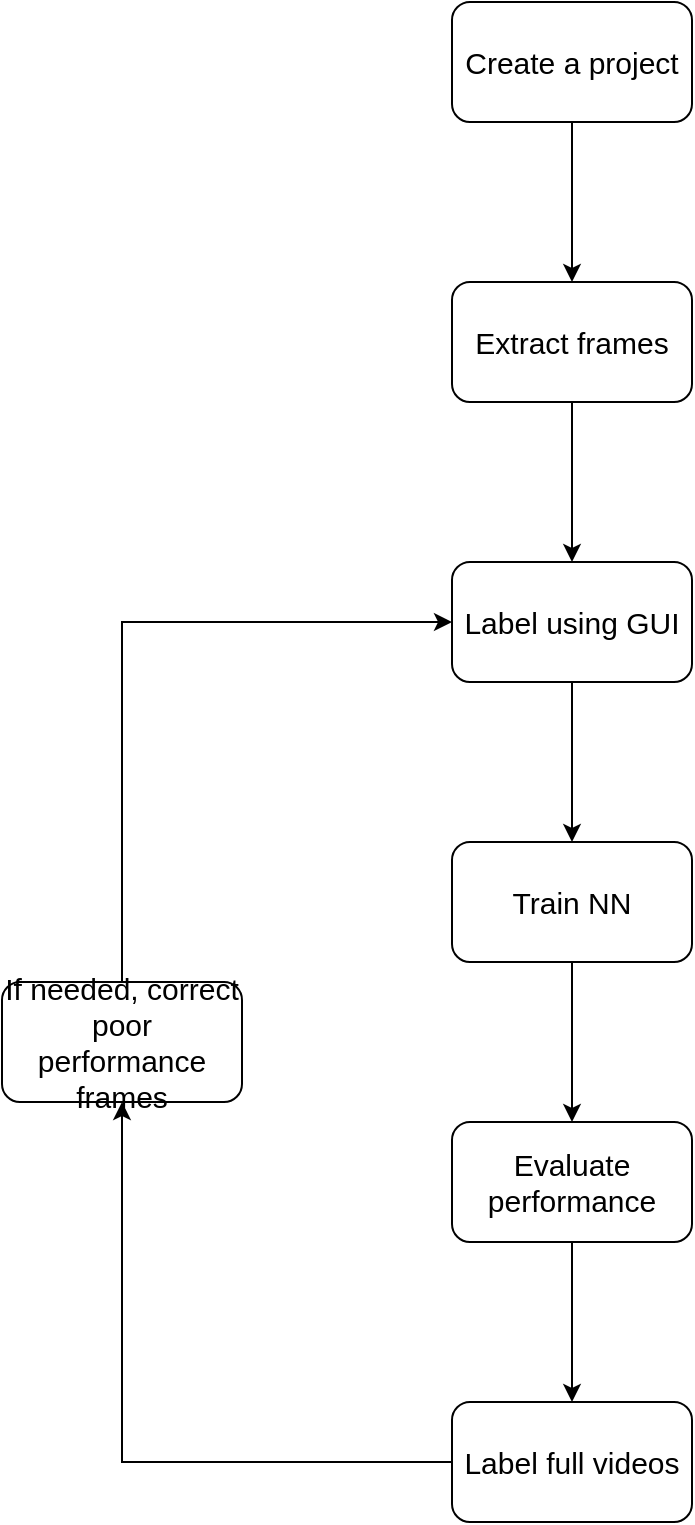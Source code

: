 <mxfile version="13.7.7" type="device" pages="2"><diagram id="kgpKYQtTHZ0yAKxKKP6v" name="Original_DLC_Flow"><mxGraphModel dx="1420" dy="1310" grid="1" gridSize="10" guides="1" tooltips="1" connect="1" arrows="1" fold="1" page="1" pageScale="1" pageWidth="850" pageHeight="1100" math="0" shadow="0"><root><mxCell id="0"/><mxCell id="1" parent="0"/><mxCell id="lLPpWye8_5vOy9rxphR1-3" value="" style="edgeStyle=orthogonalEdgeStyle;rounded=0;orthogonalLoop=1;jettySize=auto;html=1;fontSize=15;" edge="1" parent="1" source="lLPpWye8_5vOy9rxphR1-1" target="lLPpWye8_5vOy9rxphR1-2"><mxGeometry relative="1" as="geometry"/></mxCell><mxCell id="lLPpWye8_5vOy9rxphR1-1" value="Create a project" style="rounded=1;whiteSpace=wrap;html=1;fontSize=15;" vertex="1" parent="1"><mxGeometry x="365" y="60" width="120" height="60" as="geometry"/></mxCell><mxCell id="lLPpWye8_5vOy9rxphR1-5" value="" style="edgeStyle=orthogonalEdgeStyle;rounded=0;orthogonalLoop=1;jettySize=auto;html=1;fontSize=15;" edge="1" parent="1" source="lLPpWye8_5vOy9rxphR1-2" target="lLPpWye8_5vOy9rxphR1-4"><mxGeometry relative="1" as="geometry"/></mxCell><mxCell id="lLPpWye8_5vOy9rxphR1-2" value="Extract frames" style="whiteSpace=wrap;html=1;rounded=1;fontSize=15;" vertex="1" parent="1"><mxGeometry x="365" y="200" width="120" height="60" as="geometry"/></mxCell><mxCell id="lLPpWye8_5vOy9rxphR1-7" value="" style="edgeStyle=orthogonalEdgeStyle;rounded=0;orthogonalLoop=1;jettySize=auto;html=1;fontSize=15;" edge="1" parent="1" source="lLPpWye8_5vOy9rxphR1-4" target="lLPpWye8_5vOy9rxphR1-6"><mxGeometry relative="1" as="geometry"/></mxCell><mxCell id="lLPpWye8_5vOy9rxphR1-4" value="Label using GUI" style="whiteSpace=wrap;html=1;rounded=1;fontSize=15;" vertex="1" parent="1"><mxGeometry x="365" y="340" width="120" height="60" as="geometry"/></mxCell><mxCell id="lLPpWye8_5vOy9rxphR1-9" value="" style="edgeStyle=orthogonalEdgeStyle;rounded=0;orthogonalLoop=1;jettySize=auto;html=1;fontSize=15;" edge="1" parent="1" source="lLPpWye8_5vOy9rxphR1-6" target="lLPpWye8_5vOy9rxphR1-8"><mxGeometry relative="1" as="geometry"/></mxCell><mxCell id="lLPpWye8_5vOy9rxphR1-6" value="Train NN" style="whiteSpace=wrap;html=1;rounded=1;fontSize=15;" vertex="1" parent="1"><mxGeometry x="365" y="480" width="120" height="60" as="geometry"/></mxCell><mxCell id="lLPpWye8_5vOy9rxphR1-11" value="" style="edgeStyle=orthogonalEdgeStyle;rounded=0;orthogonalLoop=1;jettySize=auto;html=1;fontSize=15;" edge="1" parent="1" source="lLPpWye8_5vOy9rxphR1-8" target="lLPpWye8_5vOy9rxphR1-10"><mxGeometry relative="1" as="geometry"/></mxCell><mxCell id="lLPpWye8_5vOy9rxphR1-8" value="Evaluate performance" style="whiteSpace=wrap;html=1;rounded=1;fontSize=15;" vertex="1" parent="1"><mxGeometry x="365" y="620" width="120" height="60" as="geometry"/></mxCell><mxCell id="lLPpWye8_5vOy9rxphR1-14" value="" style="edgeStyle=orthogonalEdgeStyle;rounded=0;orthogonalLoop=1;jettySize=auto;html=1;fontSize=15;" edge="1" parent="1" source="lLPpWye8_5vOy9rxphR1-10" target="lLPpWye8_5vOy9rxphR1-13"><mxGeometry relative="1" as="geometry"/></mxCell><mxCell id="lLPpWye8_5vOy9rxphR1-10" value="Label full videos" style="whiteSpace=wrap;html=1;rounded=1;fontSize=15;" vertex="1" parent="1"><mxGeometry x="365" y="760" width="120" height="60" as="geometry"/></mxCell><mxCell id="lLPpWye8_5vOy9rxphR1-15" style="edgeStyle=orthogonalEdgeStyle;rounded=0;orthogonalLoop=1;jettySize=auto;html=1;entryX=0;entryY=0.5;entryDx=0;entryDy=0;fontSize=15;" edge="1" parent="1" source="lLPpWye8_5vOy9rxphR1-13" target="lLPpWye8_5vOy9rxphR1-4"><mxGeometry relative="1" as="geometry"><Array as="points"><mxPoint x="200" y="370"/></Array></mxGeometry></mxCell><mxCell id="lLPpWye8_5vOy9rxphR1-13" value="If needed, correct poor performance frames" style="whiteSpace=wrap;html=1;rounded=1;fontSize=15;" vertex="1" parent="1"><mxGeometry x="140" y="550" width="120" height="60" as="geometry"/></mxCell></root></mxGraphModel></diagram><diagram name="Modified_DLC_flow" id="KXTHmiN6_YVho9tZqhJk"><mxGraphModel dx="1420" dy="1310" grid="1" gridSize="10" guides="1" tooltips="1" connect="1" arrows="1" fold="1" page="1" pageScale="1" pageWidth="850" pageHeight="1100" math="0" shadow="0"><root><mxCell id="5kzC-LKL454N-7bGoiea-0"/><mxCell id="5kzC-LKL454N-7bGoiea-1" parent="5kzC-LKL454N-7bGoiea-0"/><mxCell id="5kzC-LKL454N-7bGoiea-33" value="" style="rounded=0;whiteSpace=wrap;html=1;fontSize=15;fillColor=#D9D9D9;" vertex="1" parent="5kzC-LKL454N-7bGoiea-1"><mxGeometry x="60" y="30" width="470" height="860" as="geometry"/></mxCell><mxCell id="5kzC-LKL454N-7bGoiea-21" style="edgeStyle=orthogonalEdgeStyle;rounded=0;orthogonalLoop=1;jettySize=auto;html=1;entryX=0.5;entryY=0;entryDx=0;entryDy=0;fontSize=15;" edge="1" parent="5kzC-LKL454N-7bGoiea-1" source="5kzC-LKL454N-7bGoiea-3" target="5kzC-LKL454N-7bGoiea-20"><mxGeometry relative="1" as="geometry"><Array as="points"><mxPoint x="600" y="90"/></Array></mxGeometry></mxCell><mxCell id="5kzC-LKL454N-7bGoiea-37" value="" style="edgeStyle=orthogonalEdgeStyle;rounded=0;orthogonalLoop=1;jettySize=auto;html=1;fontSize=15;" edge="1" parent="5kzC-LKL454N-7bGoiea-1" source="5kzC-LKL454N-7bGoiea-3" target="5kzC-LKL454N-7bGoiea-5"><mxGeometry relative="1" as="geometry"/></mxCell><mxCell id="5kzC-LKL454N-7bGoiea-3" value="Create a project" style="rounded=1;whiteSpace=wrap;html=1;fontSize=15;" vertex="1" parent="5kzC-LKL454N-7bGoiea-1"><mxGeometry x="365" y="60" width="120" height="60" as="geometry"/></mxCell><mxCell id="5kzC-LKL454N-7bGoiea-4" value="" style="edgeStyle=orthogonalEdgeStyle;rounded=0;orthogonalLoop=1;jettySize=auto;html=1;fontSize=15;" edge="1" parent="5kzC-LKL454N-7bGoiea-1" source="5kzC-LKL454N-7bGoiea-5" target="5kzC-LKL454N-7bGoiea-7"><mxGeometry relative="1" as="geometry"/></mxCell><mxCell id="5kzC-LKL454N-7bGoiea-5" value="Extract frames" style="whiteSpace=wrap;html=1;rounded=1;fontSize=15;" vertex="1" parent="5kzC-LKL454N-7bGoiea-1"><mxGeometry x="365" y="200" width="120" height="60" as="geometry"/></mxCell><mxCell id="5kzC-LKL454N-7bGoiea-6" value="" style="edgeStyle=orthogonalEdgeStyle;rounded=0;orthogonalLoop=1;jettySize=auto;html=1;fontSize=15;" edge="1" parent="5kzC-LKL454N-7bGoiea-1" source="5kzC-LKL454N-7bGoiea-7" target="5kzC-LKL454N-7bGoiea-9"><mxGeometry relative="1" as="geometry"/></mxCell><mxCell id="5kzC-LKL454N-7bGoiea-38" style="edgeStyle=orthogonalEdgeStyle;rounded=0;orthogonalLoop=1;jettySize=auto;html=1;entryX=0.5;entryY=0;entryDx=0;entryDy=0;fontSize=15;" edge="1" parent="5kzC-LKL454N-7bGoiea-1" source="5kzC-LKL454N-7bGoiea-7" target="5kzC-LKL454N-7bGoiea-23"><mxGeometry relative="1" as="geometry"><Array as="points"><mxPoint x="779" y="355"/></Array></mxGeometry></mxCell><mxCell id="5kzC-LKL454N-7bGoiea-7" value="Label using GUI" style="whiteSpace=wrap;html=1;rounded=1;fontSize=15;" vertex="1" parent="5kzC-LKL454N-7bGoiea-1"><mxGeometry x="365" y="340" width="120" height="60" as="geometry"/></mxCell><mxCell id="5kzC-LKL454N-7bGoiea-8" value="" style="edgeStyle=orthogonalEdgeStyle;rounded=0;orthogonalLoop=1;jettySize=auto;html=1;fontSize=15;" edge="1" parent="5kzC-LKL454N-7bGoiea-1" source="5kzC-LKL454N-7bGoiea-9" target="5kzC-LKL454N-7bGoiea-11"><mxGeometry relative="1" as="geometry"/></mxCell><mxCell id="5kzC-LKL454N-7bGoiea-9" value="Train NN" style="whiteSpace=wrap;html=1;rounded=1;fontSize=15;" vertex="1" parent="5kzC-LKL454N-7bGoiea-1"><mxGeometry x="365" y="480" width="120" height="60" as="geometry"/></mxCell><mxCell id="5kzC-LKL454N-7bGoiea-10" value="" style="edgeStyle=orthogonalEdgeStyle;rounded=0;orthogonalLoop=1;jettySize=auto;html=1;fontSize=15;" edge="1" parent="5kzC-LKL454N-7bGoiea-1" source="5kzC-LKL454N-7bGoiea-11" target="5kzC-LKL454N-7bGoiea-13"><mxGeometry relative="1" as="geometry"/></mxCell><mxCell id="5kzC-LKL454N-7bGoiea-11" value="Evaluate performance" style="whiteSpace=wrap;html=1;rounded=1;fontSize=15;" vertex="1" parent="5kzC-LKL454N-7bGoiea-1"><mxGeometry x="365" y="620" width="120" height="60" as="geometry"/></mxCell><mxCell id="5kzC-LKL454N-7bGoiea-12" value="" style="edgeStyle=orthogonalEdgeStyle;rounded=0;orthogonalLoop=1;jettySize=auto;html=1;fontSize=15;" edge="1" parent="5kzC-LKL454N-7bGoiea-1" source="5kzC-LKL454N-7bGoiea-13" target="5kzC-LKL454N-7bGoiea-15"><mxGeometry relative="1" as="geometry"/></mxCell><mxCell id="5kzC-LKL454N-7bGoiea-13" value="Label full videos" style="whiteSpace=wrap;html=1;rounded=1;fontSize=15;" vertex="1" parent="5kzC-LKL454N-7bGoiea-1"><mxGeometry x="365" y="760" width="120" height="60" as="geometry"/></mxCell><mxCell id="5kzC-LKL454N-7bGoiea-14" style="edgeStyle=orthogonalEdgeStyle;rounded=0;orthogonalLoop=1;jettySize=auto;html=1;entryX=0;entryY=0.5;entryDx=0;entryDy=0;fontSize=15;" edge="1" parent="5kzC-LKL454N-7bGoiea-1" source="5kzC-LKL454N-7bGoiea-15" target="5kzC-LKL454N-7bGoiea-7"><mxGeometry relative="1" as="geometry"><Array as="points"><mxPoint x="200" y="370"/></Array></mxGeometry></mxCell><mxCell id="5kzC-LKL454N-7bGoiea-15" value="If needed, correct poor performance frames" style="whiteSpace=wrap;html=1;rounded=1;fontSize=15;" vertex="1" parent="5kzC-LKL454N-7bGoiea-1"><mxGeometry x="140" y="550" width="120" height="60" as="geometry"/></mxCell><mxCell id="5kzC-LKL454N-7bGoiea-22" style="edgeStyle=orthogonalEdgeStyle;rounded=0;orthogonalLoop=1;jettySize=auto;html=1;entryX=1;entryY=0.5;entryDx=0;entryDy=0;fontSize=15;" edge="1" parent="5kzC-LKL454N-7bGoiea-1" source="5kzC-LKL454N-7bGoiea-20" target="5kzC-LKL454N-7bGoiea-5"><mxGeometry relative="1" as="geometry"><Array as="points"><mxPoint x="600" y="230"/></Array></mxGeometry></mxCell><mxCell id="5kzC-LKL454N-7bGoiea-20" value="Preprocess stack into video (.avi)" style="ellipse;whiteSpace=wrap;html=1;fontFamily=Helvetica;fontSize=15;fontColor=#000000;align=center;strokeColor=#000000;fillColor=#ffffff;" vertex="1" parent="5kzC-LKL454N-7bGoiea-1"><mxGeometry x="549" y="100" width="120" height="120" as="geometry"/></mxCell><mxCell id="5kzC-LKL454N-7bGoiea-26" value="" style="edgeStyle=orthogonalEdgeStyle;rounded=0;orthogonalLoop=1;jettySize=auto;html=1;fontSize=15;" edge="1" parent="5kzC-LKL454N-7bGoiea-1" source="5kzC-LKL454N-7bGoiea-23" target="5kzC-LKL454N-7bGoiea-25"><mxGeometry relative="1" as="geometry"/></mxCell><mxCell id="5kzC-LKL454N-7bGoiea-23" value="Can use Icy to label in 3d" style="ellipse;whiteSpace=wrap;html=1;aspect=fixed;fontSize=15;" vertex="1" parent="5kzC-LKL454N-7bGoiea-1"><mxGeometry x="724" y="375" width="110" height="110" as="geometry"/></mxCell><mxCell id="5kzC-LKL454N-7bGoiea-39" style="edgeStyle=orthogonalEdgeStyle;rounded=0;orthogonalLoop=1;jettySize=auto;html=1;entryX=1;entryY=0.5;entryDx=0;entryDy=0;fontSize=15;" edge="1" parent="5kzC-LKL454N-7bGoiea-1" source="5kzC-LKL454N-7bGoiea-25" target="5kzC-LKL454N-7bGoiea-9"><mxGeometry relative="1" as="geometry"/></mxCell><mxCell id="5kzC-LKL454N-7bGoiea-25" value="Convert 3d labels to 2d using XML_to_DLC" style="ellipse;whiteSpace=wrap;html=1;aspect=fixed;fontSize=15;" vertex="1" parent="5kzC-LKL454N-7bGoiea-1"><mxGeometry x="549" y="360" width="140" height="140" as="geometry"/></mxCell><mxCell id="5kzC-LKL454N-7bGoiea-32" value="" style="edgeStyle=orthogonalEdgeStyle;rounded=0;orthogonalLoop=1;jettySize=auto;html=1;fontSize=15;" edge="1" parent="5kzC-LKL454N-7bGoiea-1" source="5kzC-LKL454N-7bGoiea-31" target="5kzC-LKL454N-7bGoiea-13"><mxGeometry relative="1" as="geometry"/></mxCell><mxCell id="5kzC-LKL454N-7bGoiea-31" value="Currently: convert stacks to video" style="ellipse;whiteSpace=wrap;html=1;fontFamily=Helvetica;fontSize=15;fontColor=#000000;align=center;strokeColor=#000000;fillColor=#ffffff;" vertex="1" parent="5kzC-LKL454N-7bGoiea-1"><mxGeometry x="550" y="720" width="140" height="140" as="geometry"/></mxCell><mxCell id="5kzC-LKL454N-7bGoiea-36" value="&lt;h1&gt;Original algorithm&lt;br&gt;&lt;/h1&gt;" style="text;html=1;strokeColor=none;fillColor=none;spacing=5;spacingTop=-20;whiteSpace=wrap;overflow=hidden;rounded=0;fontSize=15;" vertex="1" parent="5kzC-LKL454N-7bGoiea-1"><mxGeometry x="100" y="82" width="210" height="118" as="geometry"/></mxCell></root></mxGraphModel></diagram></mxfile>